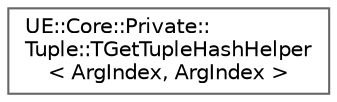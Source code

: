 digraph "Graphical Class Hierarchy"
{
 // INTERACTIVE_SVG=YES
 // LATEX_PDF_SIZE
  bgcolor="transparent";
  edge [fontname=Helvetica,fontsize=10,labelfontname=Helvetica,labelfontsize=10];
  node [fontname=Helvetica,fontsize=10,shape=box,height=0.2,width=0.4];
  rankdir="LR";
  Node0 [id="Node000000",label="UE::Core::Private::\lTuple::TGetTupleHashHelper\l\< ArgIndex, ArgIndex \>",height=0.2,width=0.4,color="grey40", fillcolor="white", style="filled",URL="$d1/d9a/structUE_1_1Core_1_1Private_1_1Tuple_1_1TGetTupleHashHelper_3_01ArgIndex_00_01ArgIndex_01_4.html",tooltip=" "];
}
